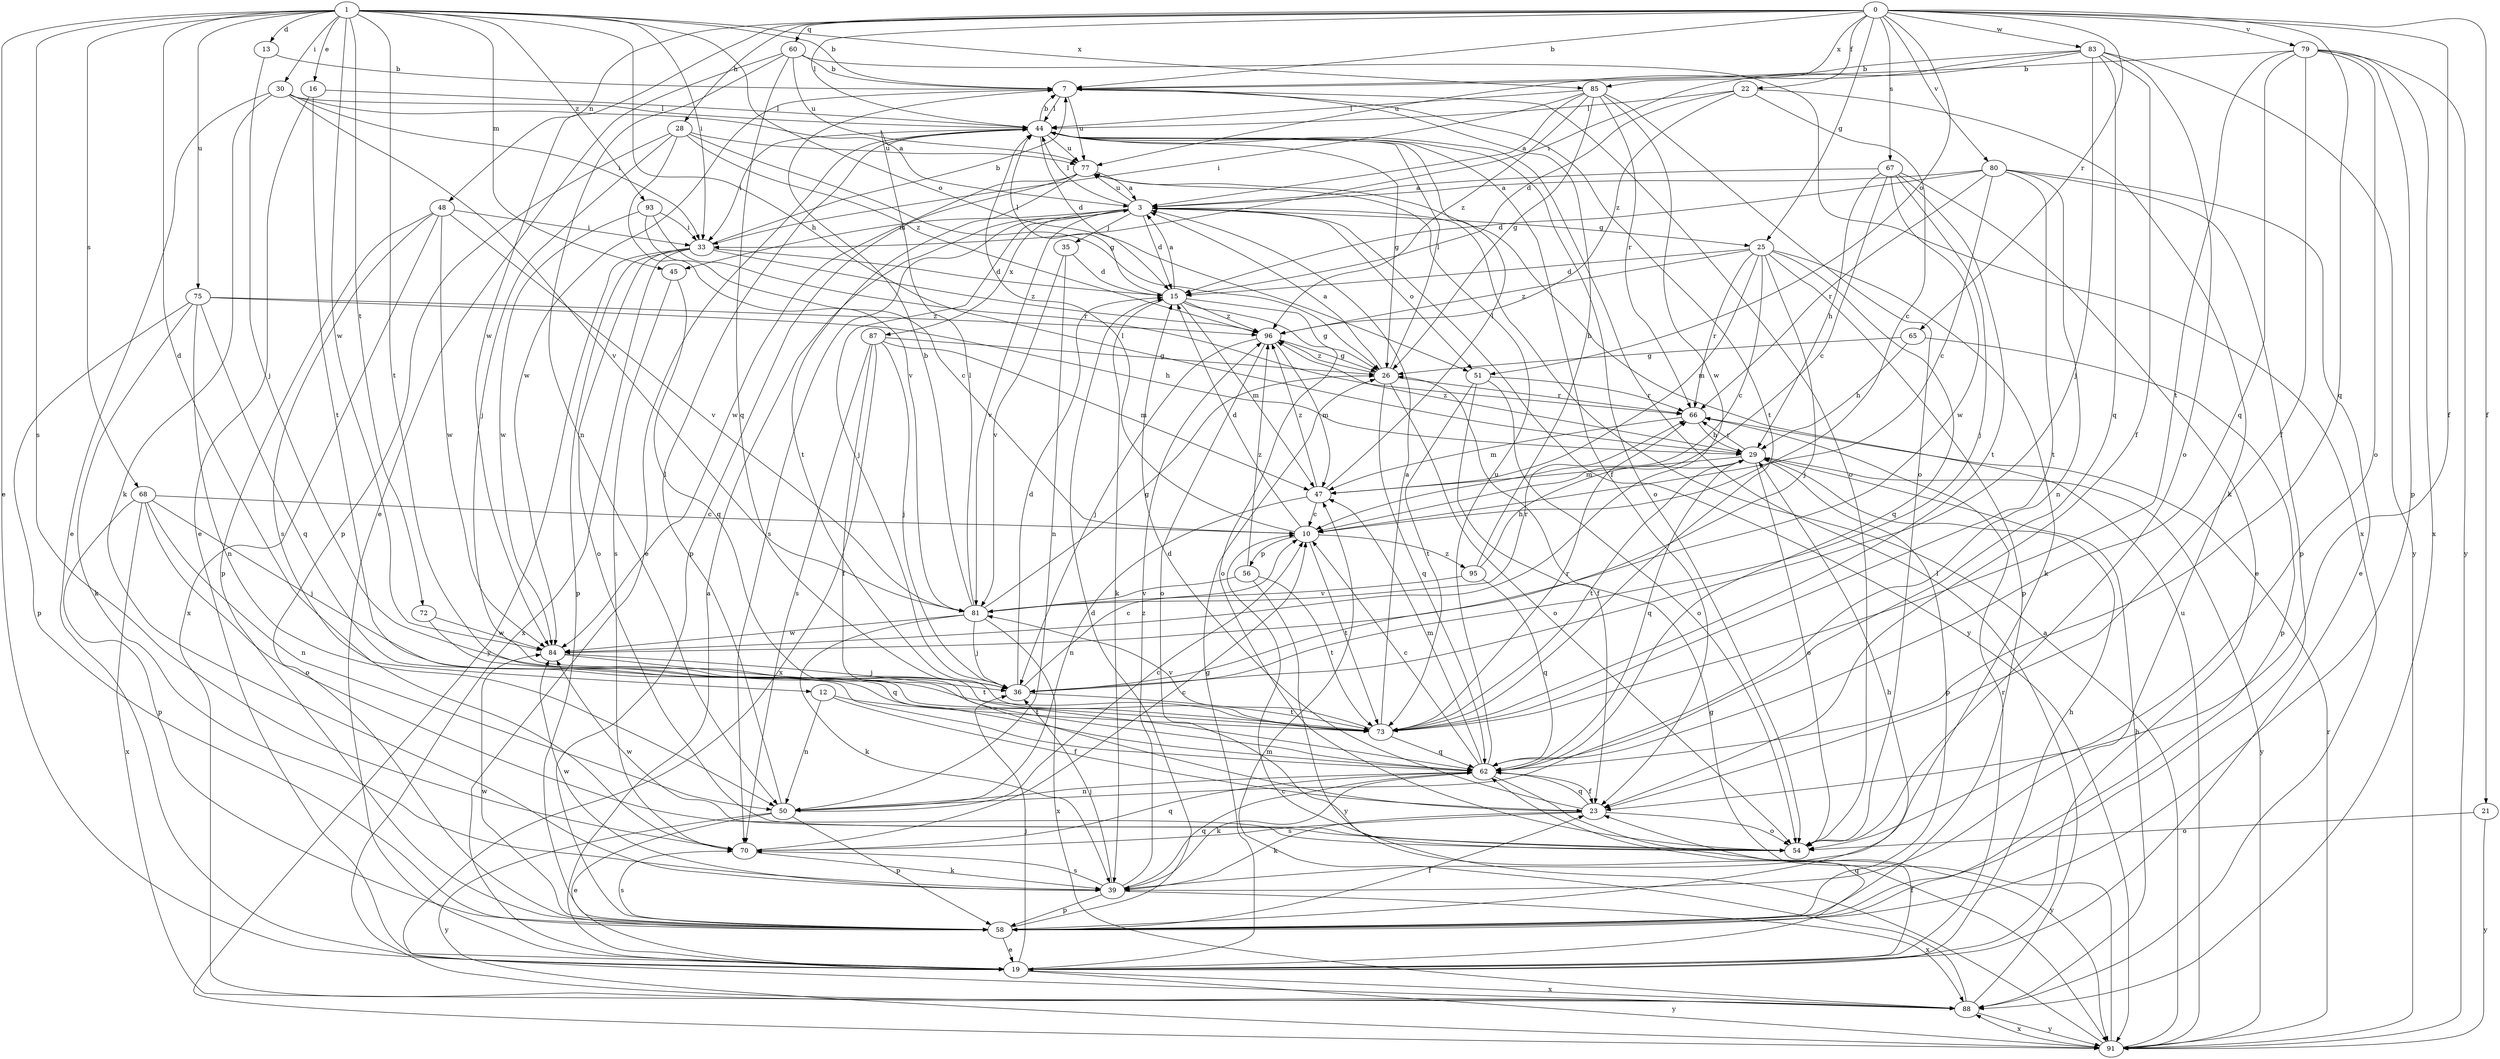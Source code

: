 strict digraph  {
0;
1;
3;
7;
10;
12;
13;
15;
16;
19;
21;
22;
23;
25;
26;
28;
29;
30;
33;
35;
36;
39;
44;
45;
47;
48;
50;
51;
54;
56;
58;
60;
62;
65;
66;
67;
68;
70;
72;
73;
75;
77;
79;
80;
81;
83;
84;
85;
87;
88;
91;
93;
95;
96;
0 -> 7  [label=b];
0 -> 21  [label=f];
0 -> 22  [label=f];
0 -> 23  [label=f];
0 -> 25  [label=g];
0 -> 28  [label=h];
0 -> 44  [label=l];
0 -> 48  [label=n];
0 -> 51  [label=o];
0 -> 60  [label=q];
0 -> 62  [label=q];
0 -> 65  [label=r];
0 -> 67  [label=s];
0 -> 79  [label=v];
0 -> 80  [label=v];
0 -> 83  [label=w];
0 -> 84  [label=w];
0 -> 85  [label=x];
1 -> 7  [label=b];
1 -> 12  [label=d];
1 -> 13  [label=d];
1 -> 16  [label=e];
1 -> 19  [label=e];
1 -> 29  [label=h];
1 -> 30  [label=i];
1 -> 33  [label=i];
1 -> 45  [label=m];
1 -> 51  [label=o];
1 -> 68  [label=s];
1 -> 70  [label=s];
1 -> 72  [label=t];
1 -> 73  [label=t];
1 -> 75  [label=u];
1 -> 84  [label=w];
1 -> 85  [label=x];
1 -> 93  [label=z];
3 -> 15  [label=d];
3 -> 25  [label=g];
3 -> 35  [label=j];
3 -> 36  [label=j];
3 -> 44  [label=l];
3 -> 45  [label=m];
3 -> 51  [label=o];
3 -> 70  [label=s];
3 -> 77  [label=u];
3 -> 81  [label=v];
3 -> 87  [label=x];
3 -> 91  [label=y];
7 -> 44  [label=l];
7 -> 54  [label=o];
7 -> 73  [label=t];
7 -> 77  [label=u];
7 -> 84  [label=w];
10 -> 15  [label=d];
10 -> 44  [label=l];
10 -> 56  [label=p];
10 -> 73  [label=t];
10 -> 95  [label=z];
12 -> 23  [label=f];
12 -> 50  [label=n];
12 -> 73  [label=t];
13 -> 7  [label=b];
13 -> 36  [label=j];
15 -> 3  [label=a];
15 -> 26  [label=g];
15 -> 39  [label=k];
15 -> 44  [label=l];
15 -> 47  [label=m];
15 -> 54  [label=o];
15 -> 96  [label=z];
16 -> 19  [label=e];
16 -> 44  [label=l];
16 -> 73  [label=t];
19 -> 3  [label=a];
19 -> 23  [label=f];
19 -> 26  [label=g];
19 -> 29  [label=h];
19 -> 36  [label=j];
19 -> 62  [label=q];
19 -> 66  [label=r];
19 -> 88  [label=x];
19 -> 91  [label=y];
21 -> 54  [label=o];
21 -> 91  [label=y];
22 -> 10  [label=c];
22 -> 15  [label=d];
22 -> 39  [label=k];
22 -> 44  [label=l];
22 -> 96  [label=z];
23 -> 15  [label=d];
23 -> 39  [label=k];
23 -> 54  [label=o];
23 -> 62  [label=q];
23 -> 70  [label=s];
25 -> 10  [label=c];
25 -> 15  [label=d];
25 -> 36  [label=j];
25 -> 39  [label=k];
25 -> 47  [label=m];
25 -> 58  [label=p];
25 -> 62  [label=q];
25 -> 66  [label=r];
25 -> 96  [label=z];
26 -> 3  [label=a];
26 -> 44  [label=l];
26 -> 54  [label=o];
26 -> 62  [label=q];
26 -> 66  [label=r];
26 -> 96  [label=z];
28 -> 26  [label=g];
28 -> 36  [label=j];
28 -> 58  [label=p];
28 -> 77  [label=u];
28 -> 81  [label=v];
28 -> 96  [label=z];
29 -> 47  [label=m];
29 -> 54  [label=o];
29 -> 58  [label=p];
29 -> 62  [label=q];
29 -> 66  [label=r];
29 -> 73  [label=t];
29 -> 91  [label=y];
29 -> 96  [label=z];
30 -> 3  [label=a];
30 -> 19  [label=e];
30 -> 33  [label=i];
30 -> 39  [label=k];
30 -> 44  [label=l];
30 -> 81  [label=v];
33 -> 7  [label=b];
33 -> 15  [label=d];
33 -> 54  [label=o];
33 -> 58  [label=p];
33 -> 88  [label=x];
33 -> 91  [label=y];
33 -> 96  [label=z];
35 -> 15  [label=d];
35 -> 50  [label=n];
35 -> 81  [label=v];
36 -> 10  [label=c];
36 -> 15  [label=d];
36 -> 73  [label=t];
39 -> 36  [label=j];
39 -> 58  [label=p];
39 -> 62  [label=q];
39 -> 70  [label=s];
39 -> 84  [label=w];
39 -> 88  [label=x];
39 -> 96  [label=z];
44 -> 7  [label=b];
44 -> 15  [label=d];
44 -> 19  [label=e];
44 -> 23  [label=f];
44 -> 26  [label=g];
44 -> 33  [label=i];
44 -> 54  [label=o];
44 -> 77  [label=u];
45 -> 62  [label=q];
45 -> 70  [label=s];
47 -> 10  [label=c];
47 -> 44  [label=l];
47 -> 50  [label=n];
47 -> 96  [label=z];
48 -> 33  [label=i];
48 -> 58  [label=p];
48 -> 70  [label=s];
48 -> 81  [label=v];
48 -> 84  [label=w];
48 -> 88  [label=x];
50 -> 10  [label=c];
50 -> 19  [label=e];
50 -> 44  [label=l];
50 -> 58  [label=p];
50 -> 91  [label=y];
51 -> 23  [label=f];
51 -> 54  [label=o];
51 -> 66  [label=r];
51 -> 73  [label=t];
54 -> 84  [label=w];
56 -> 73  [label=t];
56 -> 81  [label=v];
56 -> 91  [label=y];
56 -> 96  [label=z];
58 -> 15  [label=d];
58 -> 19  [label=e];
58 -> 23  [label=f];
58 -> 29  [label=h];
58 -> 70  [label=s];
58 -> 84  [label=w];
60 -> 7  [label=b];
60 -> 19  [label=e];
60 -> 50  [label=n];
60 -> 62  [label=q];
60 -> 77  [label=u];
60 -> 88  [label=x];
62 -> 10  [label=c];
62 -> 23  [label=f];
62 -> 39  [label=k];
62 -> 47  [label=m];
62 -> 50  [label=n];
62 -> 77  [label=u];
62 -> 91  [label=y];
65 -> 26  [label=g];
65 -> 29  [label=h];
65 -> 58  [label=p];
66 -> 29  [label=h];
66 -> 47  [label=m];
67 -> 3  [label=a];
67 -> 10  [label=c];
67 -> 19  [label=e];
67 -> 29  [label=h];
67 -> 36  [label=j];
67 -> 73  [label=t];
67 -> 84  [label=w];
68 -> 10  [label=c];
68 -> 36  [label=j];
68 -> 50  [label=n];
68 -> 54  [label=o];
68 -> 58  [label=p];
68 -> 88  [label=x];
70 -> 10  [label=c];
70 -> 39  [label=k];
70 -> 62  [label=q];
72 -> 62  [label=q];
72 -> 84  [label=w];
73 -> 3  [label=a];
73 -> 62  [label=q];
73 -> 66  [label=r];
73 -> 81  [label=v];
75 -> 29  [label=h];
75 -> 39  [label=k];
75 -> 50  [label=n];
75 -> 58  [label=p];
75 -> 62  [label=q];
75 -> 96  [label=z];
77 -> 3  [label=a];
77 -> 58  [label=p];
77 -> 73  [label=t];
77 -> 84  [label=w];
79 -> 7  [label=b];
79 -> 23  [label=f];
79 -> 54  [label=o];
79 -> 58  [label=p];
79 -> 62  [label=q];
79 -> 73  [label=t];
79 -> 88  [label=x];
79 -> 91  [label=y];
80 -> 3  [label=a];
80 -> 10  [label=c];
80 -> 15  [label=d];
80 -> 19  [label=e];
80 -> 50  [label=n];
80 -> 58  [label=p];
80 -> 66  [label=r];
80 -> 73  [label=t];
81 -> 7  [label=b];
81 -> 26  [label=g];
81 -> 36  [label=j];
81 -> 39  [label=k];
81 -> 44  [label=l];
81 -> 66  [label=r];
81 -> 84  [label=w];
81 -> 88  [label=x];
83 -> 7  [label=b];
83 -> 23  [label=f];
83 -> 33  [label=i];
83 -> 36  [label=j];
83 -> 54  [label=o];
83 -> 62  [label=q];
83 -> 77  [label=u];
83 -> 91  [label=y];
84 -> 36  [label=j];
84 -> 73  [label=t];
85 -> 3  [label=a];
85 -> 26  [label=g];
85 -> 33  [label=i];
85 -> 44  [label=l];
85 -> 54  [label=o];
85 -> 66  [label=r];
85 -> 84  [label=w];
85 -> 96  [label=z];
87 -> 23  [label=f];
87 -> 26  [label=g];
87 -> 36  [label=j];
87 -> 47  [label=m];
87 -> 70  [label=s];
87 -> 88  [label=x];
88 -> 29  [label=h];
88 -> 44  [label=l];
88 -> 47  [label=m];
88 -> 91  [label=y];
91 -> 3  [label=a];
91 -> 10  [label=c];
91 -> 26  [label=g];
91 -> 66  [label=r];
91 -> 77  [label=u];
91 -> 88  [label=x];
93 -> 10  [label=c];
93 -> 33  [label=i];
93 -> 66  [label=r];
93 -> 84  [label=w];
95 -> 7  [label=b];
95 -> 29  [label=h];
95 -> 62  [label=q];
95 -> 81  [label=v];
96 -> 26  [label=g];
96 -> 36  [label=j];
96 -> 47  [label=m];
96 -> 54  [label=o];
}
